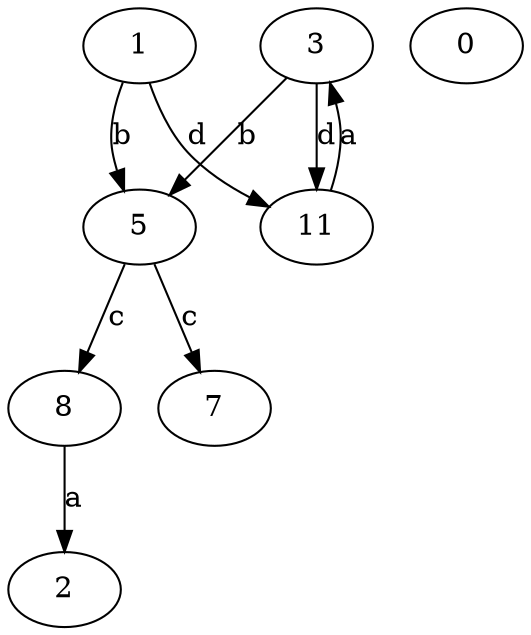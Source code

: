 strict digraph  {
2;
3;
0;
5;
7;
8;
11;
1;
3 -> 5  [label=b];
3 -> 11  [label=d];
5 -> 7  [label=c];
5 -> 8  [label=c];
8 -> 2  [label=a];
11 -> 3  [label=a];
1 -> 5  [label=b];
1 -> 11  [label=d];
}
